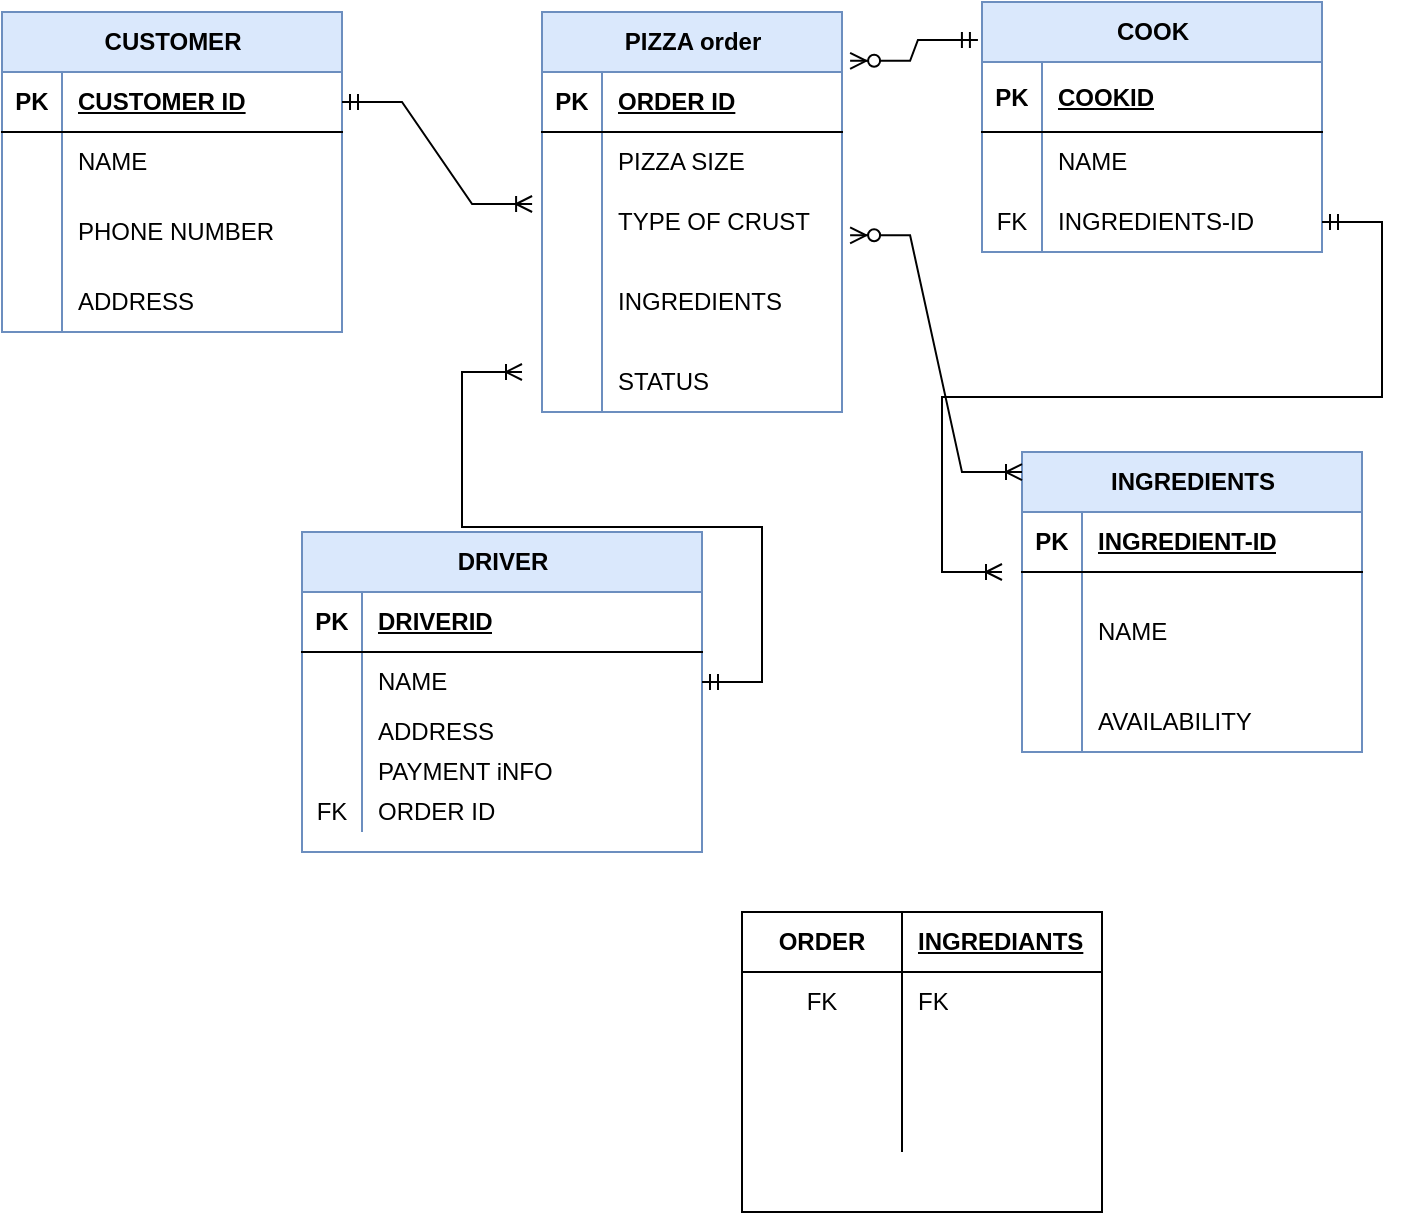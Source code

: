 <mxfile version="22.1.21" type="github">
  <diagram name="Page-1" id="3cVhHvZAE5XG6-AIbD4y">
    <mxGraphModel dx="920" dy="1858" grid="1" gridSize="10" guides="1" tooltips="1" connect="1" arrows="1" fold="1" page="1" pageScale="1" pageWidth="850" pageHeight="1100" math="0" shadow="0">
      <root>
        <mxCell id="0" />
        <mxCell id="1" parent="0" />
        <mxCell id="0pTL32STb8ojX7Mhlbsv-2" value="CUSTOMER" style="shape=table;startSize=30;container=1;collapsible=1;childLayout=tableLayout;fixedRows=1;rowLines=0;fontStyle=1;align=center;resizeLast=1;html=1;fillColor=#dae8fc;strokeColor=#6c8ebf;" vertex="1" parent="1">
          <mxGeometry x="150" y="-560" width="170" height="160" as="geometry" />
        </mxCell>
        <mxCell id="0pTL32STb8ojX7Mhlbsv-3" value="" style="shape=tableRow;horizontal=0;startSize=0;swimlaneHead=0;swimlaneBody=0;fillColor=none;collapsible=0;dropTarget=0;points=[[0,0.5],[1,0.5]];portConstraint=eastwest;top=0;left=0;right=0;bottom=1;" vertex="1" parent="0pTL32STb8ojX7Mhlbsv-2">
          <mxGeometry y="30" width="170" height="30" as="geometry" />
        </mxCell>
        <mxCell id="0pTL32STb8ojX7Mhlbsv-4" value="PK" style="shape=partialRectangle;connectable=0;fillColor=none;top=0;left=0;bottom=0;right=0;fontStyle=1;overflow=hidden;whiteSpace=wrap;html=1;" vertex="1" parent="0pTL32STb8ojX7Mhlbsv-3">
          <mxGeometry width="30" height="30" as="geometry">
            <mxRectangle width="30" height="30" as="alternateBounds" />
          </mxGeometry>
        </mxCell>
        <mxCell id="0pTL32STb8ojX7Mhlbsv-5" value="CUSTOMER ID" style="shape=partialRectangle;connectable=0;fillColor=none;top=0;left=0;bottom=0;right=0;align=left;spacingLeft=6;fontStyle=5;overflow=hidden;whiteSpace=wrap;html=1;" vertex="1" parent="0pTL32STb8ojX7Mhlbsv-3">
          <mxGeometry x="30" width="140" height="30" as="geometry">
            <mxRectangle width="140" height="30" as="alternateBounds" />
          </mxGeometry>
        </mxCell>
        <mxCell id="0pTL32STb8ojX7Mhlbsv-6" value="" style="shape=tableRow;horizontal=0;startSize=0;swimlaneHead=0;swimlaneBody=0;fillColor=none;collapsible=0;dropTarget=0;points=[[0,0.5],[1,0.5]];portConstraint=eastwest;top=0;left=0;right=0;bottom=0;" vertex="1" parent="0pTL32STb8ojX7Mhlbsv-2">
          <mxGeometry y="60" width="170" height="30" as="geometry" />
        </mxCell>
        <mxCell id="0pTL32STb8ojX7Mhlbsv-7" value="" style="shape=partialRectangle;connectable=0;fillColor=none;top=0;left=0;bottom=0;right=0;editable=1;overflow=hidden;whiteSpace=wrap;html=1;" vertex="1" parent="0pTL32STb8ojX7Mhlbsv-6">
          <mxGeometry width="30" height="30" as="geometry">
            <mxRectangle width="30" height="30" as="alternateBounds" />
          </mxGeometry>
        </mxCell>
        <mxCell id="0pTL32STb8ojX7Mhlbsv-8" value="NAME" style="shape=partialRectangle;connectable=0;fillColor=none;top=0;left=0;bottom=0;right=0;align=left;spacingLeft=6;overflow=hidden;whiteSpace=wrap;html=1;" vertex="1" parent="0pTL32STb8ojX7Mhlbsv-6">
          <mxGeometry x="30" width="140" height="30" as="geometry">
            <mxRectangle width="140" height="30" as="alternateBounds" />
          </mxGeometry>
        </mxCell>
        <mxCell id="0pTL32STb8ojX7Mhlbsv-9" value="" style="shape=tableRow;horizontal=0;startSize=0;swimlaneHead=0;swimlaneBody=0;fillColor=none;collapsible=0;dropTarget=0;points=[[0,0.5],[1,0.5]];portConstraint=eastwest;top=0;left=0;right=0;bottom=0;" vertex="1" parent="0pTL32STb8ojX7Mhlbsv-2">
          <mxGeometry y="90" width="170" height="40" as="geometry" />
        </mxCell>
        <mxCell id="0pTL32STb8ojX7Mhlbsv-10" value="" style="shape=partialRectangle;connectable=0;fillColor=none;top=0;left=0;bottom=0;right=0;editable=1;overflow=hidden;whiteSpace=wrap;html=1;" vertex="1" parent="0pTL32STb8ojX7Mhlbsv-9">
          <mxGeometry width="30" height="40" as="geometry">
            <mxRectangle width="30" height="40" as="alternateBounds" />
          </mxGeometry>
        </mxCell>
        <mxCell id="0pTL32STb8ojX7Mhlbsv-11" value="PHONE NUMBER" style="shape=partialRectangle;connectable=0;fillColor=none;top=0;left=0;bottom=0;right=0;align=left;spacingLeft=6;overflow=hidden;whiteSpace=wrap;html=1;" vertex="1" parent="0pTL32STb8ojX7Mhlbsv-9">
          <mxGeometry x="30" width="140" height="40" as="geometry">
            <mxRectangle width="140" height="40" as="alternateBounds" />
          </mxGeometry>
        </mxCell>
        <mxCell id="0pTL32STb8ojX7Mhlbsv-12" value="" style="shape=tableRow;horizontal=0;startSize=0;swimlaneHead=0;swimlaneBody=0;fillColor=none;collapsible=0;dropTarget=0;points=[[0,0.5],[1,0.5]];portConstraint=eastwest;top=0;left=0;right=0;bottom=0;" vertex="1" parent="0pTL32STb8ojX7Mhlbsv-2">
          <mxGeometry y="130" width="170" height="30" as="geometry" />
        </mxCell>
        <mxCell id="0pTL32STb8ojX7Mhlbsv-13" value="" style="shape=partialRectangle;connectable=0;fillColor=none;top=0;left=0;bottom=0;right=0;editable=1;overflow=hidden;whiteSpace=wrap;html=1;" vertex="1" parent="0pTL32STb8ojX7Mhlbsv-12">
          <mxGeometry width="30" height="30" as="geometry">
            <mxRectangle width="30" height="30" as="alternateBounds" />
          </mxGeometry>
        </mxCell>
        <mxCell id="0pTL32STb8ojX7Mhlbsv-14" value="ADDRESS" style="shape=partialRectangle;connectable=0;fillColor=none;top=0;left=0;bottom=0;right=0;align=left;spacingLeft=6;overflow=hidden;whiteSpace=wrap;html=1;" vertex="1" parent="0pTL32STb8ojX7Mhlbsv-12">
          <mxGeometry x="30" width="140" height="30" as="geometry">
            <mxRectangle width="140" height="30" as="alternateBounds" />
          </mxGeometry>
        </mxCell>
        <mxCell id="0pTL32STb8ojX7Mhlbsv-15" value="PIZZA order" style="shape=table;startSize=30;container=1;collapsible=1;childLayout=tableLayout;fixedRows=1;rowLines=0;fontStyle=1;align=center;resizeLast=1;html=1;fillColor=#dae8fc;strokeColor=#6c8ebf;" vertex="1" parent="1">
          <mxGeometry x="420" y="-560" width="150" height="200" as="geometry" />
        </mxCell>
        <mxCell id="0pTL32STb8ojX7Mhlbsv-16" value="" style="shape=tableRow;horizontal=0;startSize=0;swimlaneHead=0;swimlaneBody=0;fillColor=none;collapsible=0;dropTarget=0;points=[[0,0.5],[1,0.5]];portConstraint=eastwest;top=0;left=0;right=0;bottom=1;" vertex="1" parent="0pTL32STb8ojX7Mhlbsv-15">
          <mxGeometry y="30" width="150" height="30" as="geometry" />
        </mxCell>
        <mxCell id="0pTL32STb8ojX7Mhlbsv-17" value="PK" style="shape=partialRectangle;connectable=0;fillColor=none;top=0;left=0;bottom=0;right=0;fontStyle=1;overflow=hidden;whiteSpace=wrap;html=1;" vertex="1" parent="0pTL32STb8ojX7Mhlbsv-16">
          <mxGeometry width="30" height="30" as="geometry">
            <mxRectangle width="30" height="30" as="alternateBounds" />
          </mxGeometry>
        </mxCell>
        <mxCell id="0pTL32STb8ojX7Mhlbsv-18" value="ORDER ID" style="shape=partialRectangle;connectable=0;fillColor=none;top=0;left=0;bottom=0;right=0;align=left;spacingLeft=6;fontStyle=5;overflow=hidden;whiteSpace=wrap;html=1;" vertex="1" parent="0pTL32STb8ojX7Mhlbsv-16">
          <mxGeometry x="30" width="120" height="30" as="geometry">
            <mxRectangle width="120" height="30" as="alternateBounds" />
          </mxGeometry>
        </mxCell>
        <mxCell id="0pTL32STb8ojX7Mhlbsv-19" value="" style="shape=tableRow;horizontal=0;startSize=0;swimlaneHead=0;swimlaneBody=0;fillColor=none;collapsible=0;dropTarget=0;points=[[0,0.5],[1,0.5]];portConstraint=eastwest;top=0;left=0;right=0;bottom=0;" vertex="1" parent="0pTL32STb8ojX7Mhlbsv-15">
          <mxGeometry y="60" width="150" height="30" as="geometry" />
        </mxCell>
        <mxCell id="0pTL32STb8ojX7Mhlbsv-20" value="" style="shape=partialRectangle;connectable=0;fillColor=none;top=0;left=0;bottom=0;right=0;editable=1;overflow=hidden;whiteSpace=wrap;html=1;" vertex="1" parent="0pTL32STb8ojX7Mhlbsv-19">
          <mxGeometry width="30" height="30" as="geometry">
            <mxRectangle width="30" height="30" as="alternateBounds" />
          </mxGeometry>
        </mxCell>
        <mxCell id="0pTL32STb8ojX7Mhlbsv-21" value="PIZZA SIZE" style="shape=partialRectangle;connectable=0;fillColor=none;top=0;left=0;bottom=0;right=0;align=left;spacingLeft=6;overflow=hidden;whiteSpace=wrap;html=1;" vertex="1" parent="0pTL32STb8ojX7Mhlbsv-19">
          <mxGeometry x="30" width="120" height="30" as="geometry">
            <mxRectangle width="120" height="30" as="alternateBounds" />
          </mxGeometry>
        </mxCell>
        <mxCell id="0pTL32STb8ojX7Mhlbsv-22" value="" style="shape=tableRow;horizontal=0;startSize=0;swimlaneHead=0;swimlaneBody=0;fillColor=none;collapsible=0;dropTarget=0;points=[[0,0.5],[1,0.5]];portConstraint=eastwest;top=0;left=0;right=0;bottom=0;" vertex="1" parent="0pTL32STb8ojX7Mhlbsv-15">
          <mxGeometry y="90" width="150" height="30" as="geometry" />
        </mxCell>
        <mxCell id="0pTL32STb8ojX7Mhlbsv-23" value="" style="shape=partialRectangle;connectable=0;fillColor=none;top=0;left=0;bottom=0;right=0;editable=1;overflow=hidden;whiteSpace=wrap;html=1;" vertex="1" parent="0pTL32STb8ojX7Mhlbsv-22">
          <mxGeometry width="30" height="30" as="geometry">
            <mxRectangle width="30" height="30" as="alternateBounds" />
          </mxGeometry>
        </mxCell>
        <mxCell id="0pTL32STb8ojX7Mhlbsv-24" value="TYPE OF CRUST" style="shape=partialRectangle;connectable=0;fillColor=none;top=0;left=0;bottom=0;right=0;align=left;spacingLeft=6;overflow=hidden;whiteSpace=wrap;html=1;" vertex="1" parent="0pTL32STb8ojX7Mhlbsv-22">
          <mxGeometry x="30" width="120" height="30" as="geometry">
            <mxRectangle width="120" height="30" as="alternateBounds" />
          </mxGeometry>
        </mxCell>
        <mxCell id="0pTL32STb8ojX7Mhlbsv-25" value="" style="shape=tableRow;horizontal=0;startSize=0;swimlaneHead=0;swimlaneBody=0;fillColor=none;collapsible=0;dropTarget=0;points=[[0,0.5],[1,0.5]];portConstraint=eastwest;top=0;left=0;right=0;bottom=0;" vertex="1" parent="0pTL32STb8ojX7Mhlbsv-15">
          <mxGeometry y="120" width="150" height="50" as="geometry" />
        </mxCell>
        <mxCell id="0pTL32STb8ojX7Mhlbsv-26" value="" style="shape=partialRectangle;connectable=0;fillColor=none;top=0;left=0;bottom=0;right=0;editable=1;overflow=hidden;whiteSpace=wrap;html=1;" vertex="1" parent="0pTL32STb8ojX7Mhlbsv-25">
          <mxGeometry width="30" height="50" as="geometry">
            <mxRectangle width="30" height="50" as="alternateBounds" />
          </mxGeometry>
        </mxCell>
        <mxCell id="0pTL32STb8ojX7Mhlbsv-27" value="INGREDIENTS" style="shape=partialRectangle;connectable=0;fillColor=none;top=0;left=0;bottom=0;right=0;align=left;spacingLeft=6;overflow=hidden;whiteSpace=wrap;html=1;" vertex="1" parent="0pTL32STb8ojX7Mhlbsv-25">
          <mxGeometry x="30" width="120" height="50" as="geometry">
            <mxRectangle width="120" height="50" as="alternateBounds" />
          </mxGeometry>
        </mxCell>
        <mxCell id="0pTL32STb8ojX7Mhlbsv-54" value="" style="shape=tableRow;horizontal=0;startSize=0;swimlaneHead=0;swimlaneBody=0;fillColor=none;collapsible=0;dropTarget=0;points=[[0,0.5],[1,0.5]];portConstraint=eastwest;top=0;left=0;right=0;bottom=0;" vertex="1" parent="0pTL32STb8ojX7Mhlbsv-15">
          <mxGeometry y="170" width="150" height="30" as="geometry" />
        </mxCell>
        <mxCell id="0pTL32STb8ojX7Mhlbsv-55" value="" style="shape=partialRectangle;connectable=0;fillColor=none;top=0;left=0;bottom=0;right=0;editable=1;overflow=hidden;whiteSpace=wrap;html=1;" vertex="1" parent="0pTL32STb8ojX7Mhlbsv-54">
          <mxGeometry width="30" height="30" as="geometry">
            <mxRectangle width="30" height="30" as="alternateBounds" />
          </mxGeometry>
        </mxCell>
        <mxCell id="0pTL32STb8ojX7Mhlbsv-56" value="STATUS" style="shape=partialRectangle;connectable=0;fillColor=none;top=0;left=0;bottom=0;right=0;align=left;spacingLeft=6;overflow=hidden;whiteSpace=wrap;html=1;" vertex="1" parent="0pTL32STb8ojX7Mhlbsv-54">
          <mxGeometry x="30" width="120" height="30" as="geometry">
            <mxRectangle width="120" height="30" as="alternateBounds" />
          </mxGeometry>
        </mxCell>
        <mxCell id="0pTL32STb8ojX7Mhlbsv-28" value="DRIVER" style="shape=table;startSize=30;container=1;collapsible=1;childLayout=tableLayout;fixedRows=1;rowLines=0;fontStyle=1;align=center;resizeLast=1;html=1;fillColor=#dae8fc;strokeColor=#6c8ebf;" vertex="1" parent="1">
          <mxGeometry x="300" y="-300" width="200" height="160" as="geometry" />
        </mxCell>
        <mxCell id="0pTL32STb8ojX7Mhlbsv-29" value="" style="shape=tableRow;horizontal=0;startSize=0;swimlaneHead=0;swimlaneBody=0;fillColor=none;collapsible=0;dropTarget=0;points=[[0,0.5],[1,0.5]];portConstraint=eastwest;top=0;left=0;right=0;bottom=1;" vertex="1" parent="0pTL32STb8ojX7Mhlbsv-28">
          <mxGeometry y="30" width="200" height="30" as="geometry" />
        </mxCell>
        <mxCell id="0pTL32STb8ojX7Mhlbsv-30" value="PK" style="shape=partialRectangle;connectable=0;fillColor=none;top=0;left=0;bottom=0;right=0;fontStyle=1;overflow=hidden;whiteSpace=wrap;html=1;" vertex="1" parent="0pTL32STb8ojX7Mhlbsv-29">
          <mxGeometry width="30" height="30" as="geometry">
            <mxRectangle width="30" height="30" as="alternateBounds" />
          </mxGeometry>
        </mxCell>
        <mxCell id="0pTL32STb8ojX7Mhlbsv-31" value="DRIVERID" style="shape=partialRectangle;connectable=0;fillColor=none;top=0;left=0;bottom=0;right=0;align=left;spacingLeft=6;fontStyle=5;overflow=hidden;whiteSpace=wrap;html=1;" vertex="1" parent="0pTL32STb8ojX7Mhlbsv-29">
          <mxGeometry x="30" width="170" height="30" as="geometry">
            <mxRectangle width="170" height="30" as="alternateBounds" />
          </mxGeometry>
        </mxCell>
        <mxCell id="0pTL32STb8ojX7Mhlbsv-32" value="" style="shape=tableRow;horizontal=0;startSize=0;swimlaneHead=0;swimlaneBody=0;fillColor=none;collapsible=0;dropTarget=0;points=[[0,0.5],[1,0.5]];portConstraint=eastwest;top=0;left=0;right=0;bottom=0;" vertex="1" parent="0pTL32STb8ojX7Mhlbsv-28">
          <mxGeometry y="60" width="200" height="30" as="geometry" />
        </mxCell>
        <mxCell id="0pTL32STb8ojX7Mhlbsv-33" value="" style="shape=partialRectangle;connectable=0;fillColor=none;top=0;left=0;bottom=0;right=0;editable=1;overflow=hidden;whiteSpace=wrap;html=1;" vertex="1" parent="0pTL32STb8ojX7Mhlbsv-32">
          <mxGeometry width="30" height="30" as="geometry">
            <mxRectangle width="30" height="30" as="alternateBounds" />
          </mxGeometry>
        </mxCell>
        <mxCell id="0pTL32STb8ojX7Mhlbsv-34" value="NAME" style="shape=partialRectangle;connectable=0;fillColor=none;top=0;left=0;bottom=0;right=0;align=left;spacingLeft=6;overflow=hidden;whiteSpace=wrap;html=1;" vertex="1" parent="0pTL32STb8ojX7Mhlbsv-32">
          <mxGeometry x="30" width="170" height="30" as="geometry">
            <mxRectangle width="170" height="30" as="alternateBounds" />
          </mxGeometry>
        </mxCell>
        <mxCell id="0pTL32STb8ojX7Mhlbsv-35" value="" style="shape=tableRow;horizontal=0;startSize=0;swimlaneHead=0;swimlaneBody=0;fillColor=none;collapsible=0;dropTarget=0;points=[[0,0.5],[1,0.5]];portConstraint=eastwest;top=0;left=0;right=0;bottom=0;" vertex="1" parent="0pTL32STb8ojX7Mhlbsv-28">
          <mxGeometry y="90" width="200" height="20" as="geometry" />
        </mxCell>
        <mxCell id="0pTL32STb8ojX7Mhlbsv-36" value="" style="shape=partialRectangle;connectable=0;fillColor=none;top=0;left=0;bottom=0;right=0;editable=1;overflow=hidden;whiteSpace=wrap;html=1;" vertex="1" parent="0pTL32STb8ojX7Mhlbsv-35">
          <mxGeometry width="30" height="20" as="geometry">
            <mxRectangle width="30" height="20" as="alternateBounds" />
          </mxGeometry>
        </mxCell>
        <mxCell id="0pTL32STb8ojX7Mhlbsv-37" value="ADDRESS" style="shape=partialRectangle;connectable=0;fillColor=none;top=0;left=0;bottom=0;right=0;align=left;spacingLeft=6;overflow=hidden;whiteSpace=wrap;html=1;" vertex="1" parent="0pTL32STb8ojX7Mhlbsv-35">
          <mxGeometry x="30" width="170" height="20" as="geometry">
            <mxRectangle width="170" height="20" as="alternateBounds" />
          </mxGeometry>
        </mxCell>
        <mxCell id="0pTL32STb8ojX7Mhlbsv-38" value="" style="shape=tableRow;horizontal=0;startSize=0;swimlaneHead=0;swimlaneBody=0;fillColor=none;collapsible=0;dropTarget=0;points=[[0,0.5],[1,0.5]];portConstraint=eastwest;top=0;left=0;right=0;bottom=0;" vertex="1" parent="0pTL32STb8ojX7Mhlbsv-28">
          <mxGeometry y="110" width="200" height="20" as="geometry" />
        </mxCell>
        <mxCell id="0pTL32STb8ojX7Mhlbsv-39" value="" style="shape=partialRectangle;connectable=0;fillColor=none;top=0;left=0;bottom=0;right=0;editable=1;overflow=hidden;whiteSpace=wrap;html=1;" vertex="1" parent="0pTL32STb8ojX7Mhlbsv-38">
          <mxGeometry width="30" height="20" as="geometry">
            <mxRectangle width="30" height="20" as="alternateBounds" />
          </mxGeometry>
        </mxCell>
        <mxCell id="0pTL32STb8ojX7Mhlbsv-40" value="PAYMENT iNFO" style="shape=partialRectangle;connectable=0;fillColor=none;top=0;left=0;bottom=0;right=0;align=left;spacingLeft=6;overflow=hidden;whiteSpace=wrap;html=1;" vertex="1" parent="0pTL32STb8ojX7Mhlbsv-38">
          <mxGeometry x="30" width="170" height="20" as="geometry">
            <mxRectangle width="170" height="20" as="alternateBounds" />
          </mxGeometry>
        </mxCell>
        <mxCell id="0pTL32STb8ojX7Mhlbsv-90" value="" style="shape=tableRow;horizontal=0;startSize=0;swimlaneHead=0;swimlaneBody=0;fillColor=none;collapsible=0;dropTarget=0;points=[[0,0.5],[1,0.5]];portConstraint=eastwest;top=0;left=0;right=0;bottom=0;" vertex="1" parent="0pTL32STb8ojX7Mhlbsv-28">
          <mxGeometry y="130" width="200" height="20" as="geometry" />
        </mxCell>
        <mxCell id="0pTL32STb8ojX7Mhlbsv-91" value="FK" style="shape=partialRectangle;connectable=0;fillColor=none;top=0;left=0;bottom=0;right=0;editable=1;overflow=hidden;whiteSpace=wrap;html=1;" vertex="1" parent="0pTL32STb8ojX7Mhlbsv-90">
          <mxGeometry width="30" height="20" as="geometry">
            <mxRectangle width="30" height="20" as="alternateBounds" />
          </mxGeometry>
        </mxCell>
        <mxCell id="0pTL32STb8ojX7Mhlbsv-92" value="ORDER ID" style="shape=partialRectangle;connectable=0;fillColor=none;top=0;left=0;bottom=0;right=0;align=left;spacingLeft=6;overflow=hidden;whiteSpace=wrap;html=1;" vertex="1" parent="0pTL32STb8ojX7Mhlbsv-90">
          <mxGeometry x="30" width="170" height="20" as="geometry">
            <mxRectangle width="170" height="20" as="alternateBounds" />
          </mxGeometry>
        </mxCell>
        <mxCell id="0pTL32STb8ojX7Mhlbsv-41" value="COOK" style="shape=table;startSize=30;container=1;collapsible=1;childLayout=tableLayout;fixedRows=1;rowLines=0;fontStyle=1;align=center;resizeLast=1;html=1;fillColor=#dae8fc;strokeColor=#6c8ebf;" vertex="1" parent="1">
          <mxGeometry x="640" y="-565" width="170" height="125" as="geometry" />
        </mxCell>
        <mxCell id="0pTL32STb8ojX7Mhlbsv-42" value="" style="shape=tableRow;horizontal=0;startSize=0;swimlaneHead=0;swimlaneBody=0;fillColor=none;collapsible=0;dropTarget=0;points=[[0,0.5],[1,0.5]];portConstraint=eastwest;top=0;left=0;right=0;bottom=1;" vertex="1" parent="0pTL32STb8ojX7Mhlbsv-41">
          <mxGeometry y="30" width="170" height="35" as="geometry" />
        </mxCell>
        <mxCell id="0pTL32STb8ojX7Mhlbsv-43" value="PK" style="shape=partialRectangle;connectable=0;fillColor=none;top=0;left=0;bottom=0;right=0;fontStyle=1;overflow=hidden;whiteSpace=wrap;html=1;" vertex="1" parent="0pTL32STb8ojX7Mhlbsv-42">
          <mxGeometry width="30" height="35" as="geometry">
            <mxRectangle width="30" height="35" as="alternateBounds" />
          </mxGeometry>
        </mxCell>
        <mxCell id="0pTL32STb8ojX7Mhlbsv-44" value="COOKID" style="shape=partialRectangle;connectable=0;fillColor=none;top=0;left=0;bottom=0;right=0;align=left;spacingLeft=6;fontStyle=5;overflow=hidden;whiteSpace=wrap;html=1;" vertex="1" parent="0pTL32STb8ojX7Mhlbsv-42">
          <mxGeometry x="30" width="140" height="35" as="geometry">
            <mxRectangle width="140" height="35" as="alternateBounds" />
          </mxGeometry>
        </mxCell>
        <mxCell id="0pTL32STb8ojX7Mhlbsv-45" value="" style="shape=tableRow;horizontal=0;startSize=0;swimlaneHead=0;swimlaneBody=0;fillColor=none;collapsible=0;dropTarget=0;points=[[0,0.5],[1,0.5]];portConstraint=eastwest;top=0;left=0;right=0;bottom=0;" vertex="1" parent="0pTL32STb8ojX7Mhlbsv-41">
          <mxGeometry y="65" width="170" height="30" as="geometry" />
        </mxCell>
        <mxCell id="0pTL32STb8ojX7Mhlbsv-46" value="" style="shape=partialRectangle;connectable=0;fillColor=none;top=0;left=0;bottom=0;right=0;editable=1;overflow=hidden;whiteSpace=wrap;html=1;" vertex="1" parent="0pTL32STb8ojX7Mhlbsv-45">
          <mxGeometry width="30" height="30" as="geometry">
            <mxRectangle width="30" height="30" as="alternateBounds" />
          </mxGeometry>
        </mxCell>
        <mxCell id="0pTL32STb8ojX7Mhlbsv-47" value="NAME" style="shape=partialRectangle;connectable=0;fillColor=none;top=0;left=0;bottom=0;right=0;align=left;spacingLeft=6;overflow=hidden;whiteSpace=wrap;html=1;" vertex="1" parent="0pTL32STb8ojX7Mhlbsv-45">
          <mxGeometry x="30" width="140" height="30" as="geometry">
            <mxRectangle width="140" height="30" as="alternateBounds" />
          </mxGeometry>
        </mxCell>
        <mxCell id="0pTL32STb8ojX7Mhlbsv-48" value="" style="shape=tableRow;horizontal=0;startSize=0;swimlaneHead=0;swimlaneBody=0;fillColor=none;collapsible=0;dropTarget=0;points=[[0,0.5],[1,0.5]];portConstraint=eastwest;top=0;left=0;right=0;bottom=0;" vertex="1" parent="0pTL32STb8ojX7Mhlbsv-41">
          <mxGeometry y="95" width="170" height="30" as="geometry" />
        </mxCell>
        <mxCell id="0pTL32STb8ojX7Mhlbsv-49" value="FK" style="shape=partialRectangle;connectable=0;fillColor=none;top=0;left=0;bottom=0;right=0;editable=1;overflow=hidden;whiteSpace=wrap;html=1;" vertex="1" parent="0pTL32STb8ojX7Mhlbsv-48">
          <mxGeometry width="30" height="30" as="geometry">
            <mxRectangle width="30" height="30" as="alternateBounds" />
          </mxGeometry>
        </mxCell>
        <mxCell id="0pTL32STb8ojX7Mhlbsv-50" value="INGREDIENTS-ID" style="shape=partialRectangle;connectable=0;fillColor=none;top=0;left=0;bottom=0;right=0;align=left;spacingLeft=6;overflow=hidden;whiteSpace=wrap;html=1;" vertex="1" parent="0pTL32STb8ojX7Mhlbsv-48">
          <mxGeometry x="30" width="140" height="30" as="geometry">
            <mxRectangle width="140" height="30" as="alternateBounds" />
          </mxGeometry>
        </mxCell>
        <mxCell id="0pTL32STb8ojX7Mhlbsv-57" value="INGREDIENTS" style="shape=table;startSize=30;container=1;collapsible=1;childLayout=tableLayout;fixedRows=1;rowLines=0;fontStyle=1;align=center;resizeLast=1;html=1;fillColor=#dae8fc;strokeColor=#6c8ebf;" vertex="1" parent="1">
          <mxGeometry x="660" y="-340" width="170" height="150" as="geometry" />
        </mxCell>
        <mxCell id="0pTL32STb8ojX7Mhlbsv-58" value="" style="shape=tableRow;horizontal=0;startSize=0;swimlaneHead=0;swimlaneBody=0;fillColor=none;collapsible=0;dropTarget=0;points=[[0,0.5],[1,0.5]];portConstraint=eastwest;top=0;left=0;right=0;bottom=1;" vertex="1" parent="0pTL32STb8ojX7Mhlbsv-57">
          <mxGeometry y="30" width="170" height="30" as="geometry" />
        </mxCell>
        <mxCell id="0pTL32STb8ojX7Mhlbsv-59" value="PK" style="shape=partialRectangle;connectable=0;fillColor=none;top=0;left=0;bottom=0;right=0;fontStyle=1;overflow=hidden;whiteSpace=wrap;html=1;" vertex="1" parent="0pTL32STb8ojX7Mhlbsv-58">
          <mxGeometry width="30" height="30" as="geometry">
            <mxRectangle width="30" height="30" as="alternateBounds" />
          </mxGeometry>
        </mxCell>
        <mxCell id="0pTL32STb8ojX7Mhlbsv-60" value="INGREDIENT-ID" style="shape=partialRectangle;connectable=0;fillColor=none;top=0;left=0;bottom=0;right=0;align=left;spacingLeft=6;fontStyle=5;overflow=hidden;whiteSpace=wrap;html=1;" vertex="1" parent="0pTL32STb8ojX7Mhlbsv-58">
          <mxGeometry x="30" width="140" height="30" as="geometry">
            <mxRectangle width="140" height="30" as="alternateBounds" />
          </mxGeometry>
        </mxCell>
        <mxCell id="0pTL32STb8ojX7Mhlbsv-61" value="" style="shape=tableRow;horizontal=0;startSize=0;swimlaneHead=0;swimlaneBody=0;fillColor=none;collapsible=0;dropTarget=0;points=[[0,0.5],[1,0.5]];portConstraint=eastwest;top=0;left=0;right=0;bottom=0;" vertex="1" parent="0pTL32STb8ojX7Mhlbsv-57">
          <mxGeometry y="60" width="170" height="60" as="geometry" />
        </mxCell>
        <mxCell id="0pTL32STb8ojX7Mhlbsv-62" value="" style="shape=partialRectangle;connectable=0;fillColor=none;top=0;left=0;bottom=0;right=0;editable=1;overflow=hidden;whiteSpace=wrap;html=1;" vertex="1" parent="0pTL32STb8ojX7Mhlbsv-61">
          <mxGeometry width="30" height="60" as="geometry">
            <mxRectangle width="30" height="60" as="alternateBounds" />
          </mxGeometry>
        </mxCell>
        <mxCell id="0pTL32STb8ojX7Mhlbsv-63" value="NAME" style="shape=partialRectangle;connectable=0;fillColor=none;top=0;left=0;bottom=0;right=0;align=left;spacingLeft=6;overflow=hidden;whiteSpace=wrap;html=1;" vertex="1" parent="0pTL32STb8ojX7Mhlbsv-61">
          <mxGeometry x="30" width="140" height="60" as="geometry">
            <mxRectangle width="140" height="60" as="alternateBounds" />
          </mxGeometry>
        </mxCell>
        <mxCell id="0pTL32STb8ojX7Mhlbsv-64" value="" style="shape=tableRow;horizontal=0;startSize=0;swimlaneHead=0;swimlaneBody=0;fillColor=none;collapsible=0;dropTarget=0;points=[[0,0.5],[1,0.5]];portConstraint=eastwest;top=0;left=0;right=0;bottom=0;" vertex="1" parent="0pTL32STb8ojX7Mhlbsv-57">
          <mxGeometry y="120" width="170" height="30" as="geometry" />
        </mxCell>
        <mxCell id="0pTL32STb8ojX7Mhlbsv-65" value="" style="shape=partialRectangle;connectable=0;fillColor=none;top=0;left=0;bottom=0;right=0;editable=1;overflow=hidden;whiteSpace=wrap;html=1;" vertex="1" parent="0pTL32STb8ojX7Mhlbsv-64">
          <mxGeometry width="30" height="30" as="geometry">
            <mxRectangle width="30" height="30" as="alternateBounds" />
          </mxGeometry>
        </mxCell>
        <mxCell id="0pTL32STb8ojX7Mhlbsv-66" value="AVAILABILITY" style="shape=partialRectangle;connectable=0;fillColor=none;top=0;left=0;bottom=0;right=0;align=left;spacingLeft=6;overflow=hidden;whiteSpace=wrap;html=1;" vertex="1" parent="0pTL32STb8ojX7Mhlbsv-64">
          <mxGeometry x="30" width="140" height="30" as="geometry">
            <mxRectangle width="140" height="30" as="alternateBounds" />
          </mxGeometry>
        </mxCell>
        <mxCell id="0pTL32STb8ojX7Mhlbsv-72" value="" style="edgeStyle=entityRelationEdgeStyle;fontSize=12;html=1;endArrow=ERoneToMany;startArrow=ERmandOne;rounded=0;exitX=1;exitY=0.5;exitDx=0;exitDy=0;" edge="1" parent="1" source="0pTL32STb8ojX7Mhlbsv-48">
          <mxGeometry width="100" height="100" relative="1" as="geometry">
            <mxPoint x="550" y="-280" as="sourcePoint" />
            <mxPoint x="650" y="-280" as="targetPoint" />
          </mxGeometry>
        </mxCell>
        <mxCell id="0pTL32STb8ojX7Mhlbsv-74" value="" style="edgeStyle=entityRelationEdgeStyle;fontSize=12;html=1;endArrow=ERoneToMany;startArrow=ERzeroToMany;rounded=0;exitX=1.027;exitY=-0.167;exitDx=0;exitDy=0;exitPerimeter=0;entryX=0;entryY=0.067;entryDx=0;entryDy=0;entryPerimeter=0;" edge="1" parent="1" source="0pTL32STb8ojX7Mhlbsv-25" target="0pTL32STb8ojX7Mhlbsv-57">
          <mxGeometry width="100" height="100" relative="1" as="geometry">
            <mxPoint x="880" y="-440" as="sourcePoint" />
            <mxPoint x="660" y="-260" as="targetPoint" />
          </mxGeometry>
        </mxCell>
        <mxCell id="0pTL32STb8ojX7Mhlbsv-76" value="" style="edgeStyle=entityRelationEdgeStyle;fontSize=12;html=1;endArrow=ERoneToMany;startArrow=ERmandOne;rounded=0;exitX=1;exitY=0.5;exitDx=0;exitDy=0;entryX=-0.033;entryY=0.2;entryDx=0;entryDy=0;entryPerimeter=0;" edge="1" parent="1" source="0pTL32STb8ojX7Mhlbsv-3" target="0pTL32STb8ojX7Mhlbsv-22">
          <mxGeometry width="100" height="100" relative="1" as="geometry">
            <mxPoint x="550" y="-280" as="sourcePoint" />
            <mxPoint x="650" y="-380" as="targetPoint" />
          </mxGeometry>
        </mxCell>
        <mxCell id="0pTL32STb8ojX7Mhlbsv-95" value="" style="edgeStyle=entityRelationEdgeStyle;fontSize=12;html=1;endArrow=ERzeroToMany;startArrow=ERmandOne;rounded=0;entryX=1.027;entryY=0.122;entryDx=0;entryDy=0;entryPerimeter=0;exitX=-0.012;exitY=0.152;exitDx=0;exitDy=0;exitPerimeter=0;" edge="1" parent="1" source="0pTL32STb8ojX7Mhlbsv-41" target="0pTL32STb8ojX7Mhlbsv-15">
          <mxGeometry width="100" height="100" relative="1" as="geometry">
            <mxPoint x="610" y="-460" as="sourcePoint" />
            <mxPoint x="620" y="-490" as="targetPoint" />
          </mxGeometry>
        </mxCell>
        <mxCell id="0pTL32STb8ojX7Mhlbsv-98" value="" style="edgeStyle=entityRelationEdgeStyle;fontSize=12;html=1;endArrow=ERoneToMany;startArrow=ERmandOne;rounded=0;exitX=1;exitY=0.5;exitDx=0;exitDy=0;" edge="1" parent="1" source="0pTL32STb8ojX7Mhlbsv-32">
          <mxGeometry width="100" height="100" relative="1" as="geometry">
            <mxPoint x="550" y="-280" as="sourcePoint" />
            <mxPoint x="410" y="-380" as="targetPoint" />
          </mxGeometry>
        </mxCell>
        <mxCell id="0pTL32STb8ojX7Mhlbsv-102" value="" style="shape=table;startSize=0;container=1;collapsible=1;childLayout=tableLayout;fixedRows=1;rowLines=0;fontStyle=1;align=center;resizeLast=1;html=1;" vertex="1" parent="1">
          <mxGeometry x="520" y="-110" width="180" height="150" as="geometry" />
        </mxCell>
        <mxCell id="0pTL32STb8ojX7Mhlbsv-103" value="" style="shape=tableRow;horizontal=0;startSize=0;swimlaneHead=0;swimlaneBody=0;fillColor=none;collapsible=0;dropTarget=0;points=[[0,0.5],[1,0.5]];portConstraint=eastwest;top=0;left=0;right=0;bottom=1;" vertex="1" parent="0pTL32STb8ojX7Mhlbsv-102">
          <mxGeometry width="180" height="30" as="geometry" />
        </mxCell>
        <mxCell id="0pTL32STb8ojX7Mhlbsv-104" value="ORDER" style="shape=partialRectangle;connectable=0;fillColor=none;top=0;left=0;bottom=0;right=0;fontStyle=1;overflow=hidden;whiteSpace=wrap;html=1;" vertex="1" parent="0pTL32STb8ojX7Mhlbsv-103">
          <mxGeometry width="80" height="30" as="geometry">
            <mxRectangle width="80" height="30" as="alternateBounds" />
          </mxGeometry>
        </mxCell>
        <mxCell id="0pTL32STb8ojX7Mhlbsv-105" value="INGREDIANTS" style="shape=partialRectangle;connectable=0;fillColor=none;top=0;left=0;bottom=0;right=0;align=left;spacingLeft=6;fontStyle=5;overflow=hidden;whiteSpace=wrap;html=1;" vertex="1" parent="0pTL32STb8ojX7Mhlbsv-103">
          <mxGeometry x="80" width="100" height="30" as="geometry">
            <mxRectangle width="100" height="30" as="alternateBounds" />
          </mxGeometry>
        </mxCell>
        <mxCell id="0pTL32STb8ojX7Mhlbsv-106" value="" style="shape=tableRow;horizontal=0;startSize=0;swimlaneHead=0;swimlaneBody=0;fillColor=none;collapsible=0;dropTarget=0;points=[[0,0.5],[1,0.5]];portConstraint=eastwest;top=0;left=0;right=0;bottom=0;" vertex="1" parent="0pTL32STb8ojX7Mhlbsv-102">
          <mxGeometry y="30" width="180" height="30" as="geometry" />
        </mxCell>
        <mxCell id="0pTL32STb8ojX7Mhlbsv-107" value="FK" style="shape=partialRectangle;connectable=0;fillColor=none;top=0;left=0;bottom=0;right=0;editable=1;overflow=hidden;whiteSpace=wrap;html=1;" vertex="1" parent="0pTL32STb8ojX7Mhlbsv-106">
          <mxGeometry width="80" height="30" as="geometry">
            <mxRectangle width="80" height="30" as="alternateBounds" />
          </mxGeometry>
        </mxCell>
        <mxCell id="0pTL32STb8ojX7Mhlbsv-108" value="FK" style="shape=partialRectangle;connectable=0;fillColor=none;top=0;left=0;bottom=0;right=0;align=left;spacingLeft=6;overflow=hidden;whiteSpace=wrap;html=1;" vertex="1" parent="0pTL32STb8ojX7Mhlbsv-106">
          <mxGeometry x="80" width="100" height="30" as="geometry">
            <mxRectangle width="100" height="30" as="alternateBounds" />
          </mxGeometry>
        </mxCell>
        <mxCell id="0pTL32STb8ojX7Mhlbsv-109" value="" style="shape=tableRow;horizontal=0;startSize=0;swimlaneHead=0;swimlaneBody=0;fillColor=none;collapsible=0;dropTarget=0;points=[[0,0.5],[1,0.5]];portConstraint=eastwest;top=0;left=0;right=0;bottom=0;" vertex="1" parent="0pTL32STb8ojX7Mhlbsv-102">
          <mxGeometry y="60" width="180" height="30" as="geometry" />
        </mxCell>
        <mxCell id="0pTL32STb8ojX7Mhlbsv-110" value="" style="shape=partialRectangle;connectable=0;fillColor=none;top=0;left=0;bottom=0;right=0;editable=1;overflow=hidden;whiteSpace=wrap;html=1;" vertex="1" parent="0pTL32STb8ojX7Mhlbsv-109">
          <mxGeometry width="80" height="30" as="geometry">
            <mxRectangle width="80" height="30" as="alternateBounds" />
          </mxGeometry>
        </mxCell>
        <mxCell id="0pTL32STb8ojX7Mhlbsv-111" value="" style="shape=partialRectangle;connectable=0;fillColor=none;top=0;left=0;bottom=0;right=0;align=left;spacingLeft=6;overflow=hidden;whiteSpace=wrap;html=1;" vertex="1" parent="0pTL32STb8ojX7Mhlbsv-109">
          <mxGeometry x="80" width="100" height="30" as="geometry">
            <mxRectangle width="100" height="30" as="alternateBounds" />
          </mxGeometry>
        </mxCell>
        <mxCell id="0pTL32STb8ojX7Mhlbsv-112" value="" style="shape=tableRow;horizontal=0;startSize=0;swimlaneHead=0;swimlaneBody=0;fillColor=none;collapsible=0;dropTarget=0;points=[[0,0.5],[1,0.5]];portConstraint=eastwest;top=0;left=0;right=0;bottom=0;" vertex="1" parent="0pTL32STb8ojX7Mhlbsv-102">
          <mxGeometry y="90" width="180" height="30" as="geometry" />
        </mxCell>
        <mxCell id="0pTL32STb8ojX7Mhlbsv-113" value="" style="shape=partialRectangle;connectable=0;fillColor=none;top=0;left=0;bottom=0;right=0;editable=1;overflow=hidden;whiteSpace=wrap;html=1;" vertex="1" parent="0pTL32STb8ojX7Mhlbsv-112">
          <mxGeometry width="80" height="30" as="geometry">
            <mxRectangle width="80" height="30" as="alternateBounds" />
          </mxGeometry>
        </mxCell>
        <mxCell id="0pTL32STb8ojX7Mhlbsv-114" value="" style="shape=partialRectangle;connectable=0;fillColor=none;top=0;left=0;bottom=0;right=0;align=left;spacingLeft=6;overflow=hidden;whiteSpace=wrap;html=1;" vertex="1" parent="0pTL32STb8ojX7Mhlbsv-112">
          <mxGeometry x="80" width="100" height="30" as="geometry">
            <mxRectangle width="100" height="30" as="alternateBounds" />
          </mxGeometry>
        </mxCell>
      </root>
    </mxGraphModel>
  </diagram>
</mxfile>
